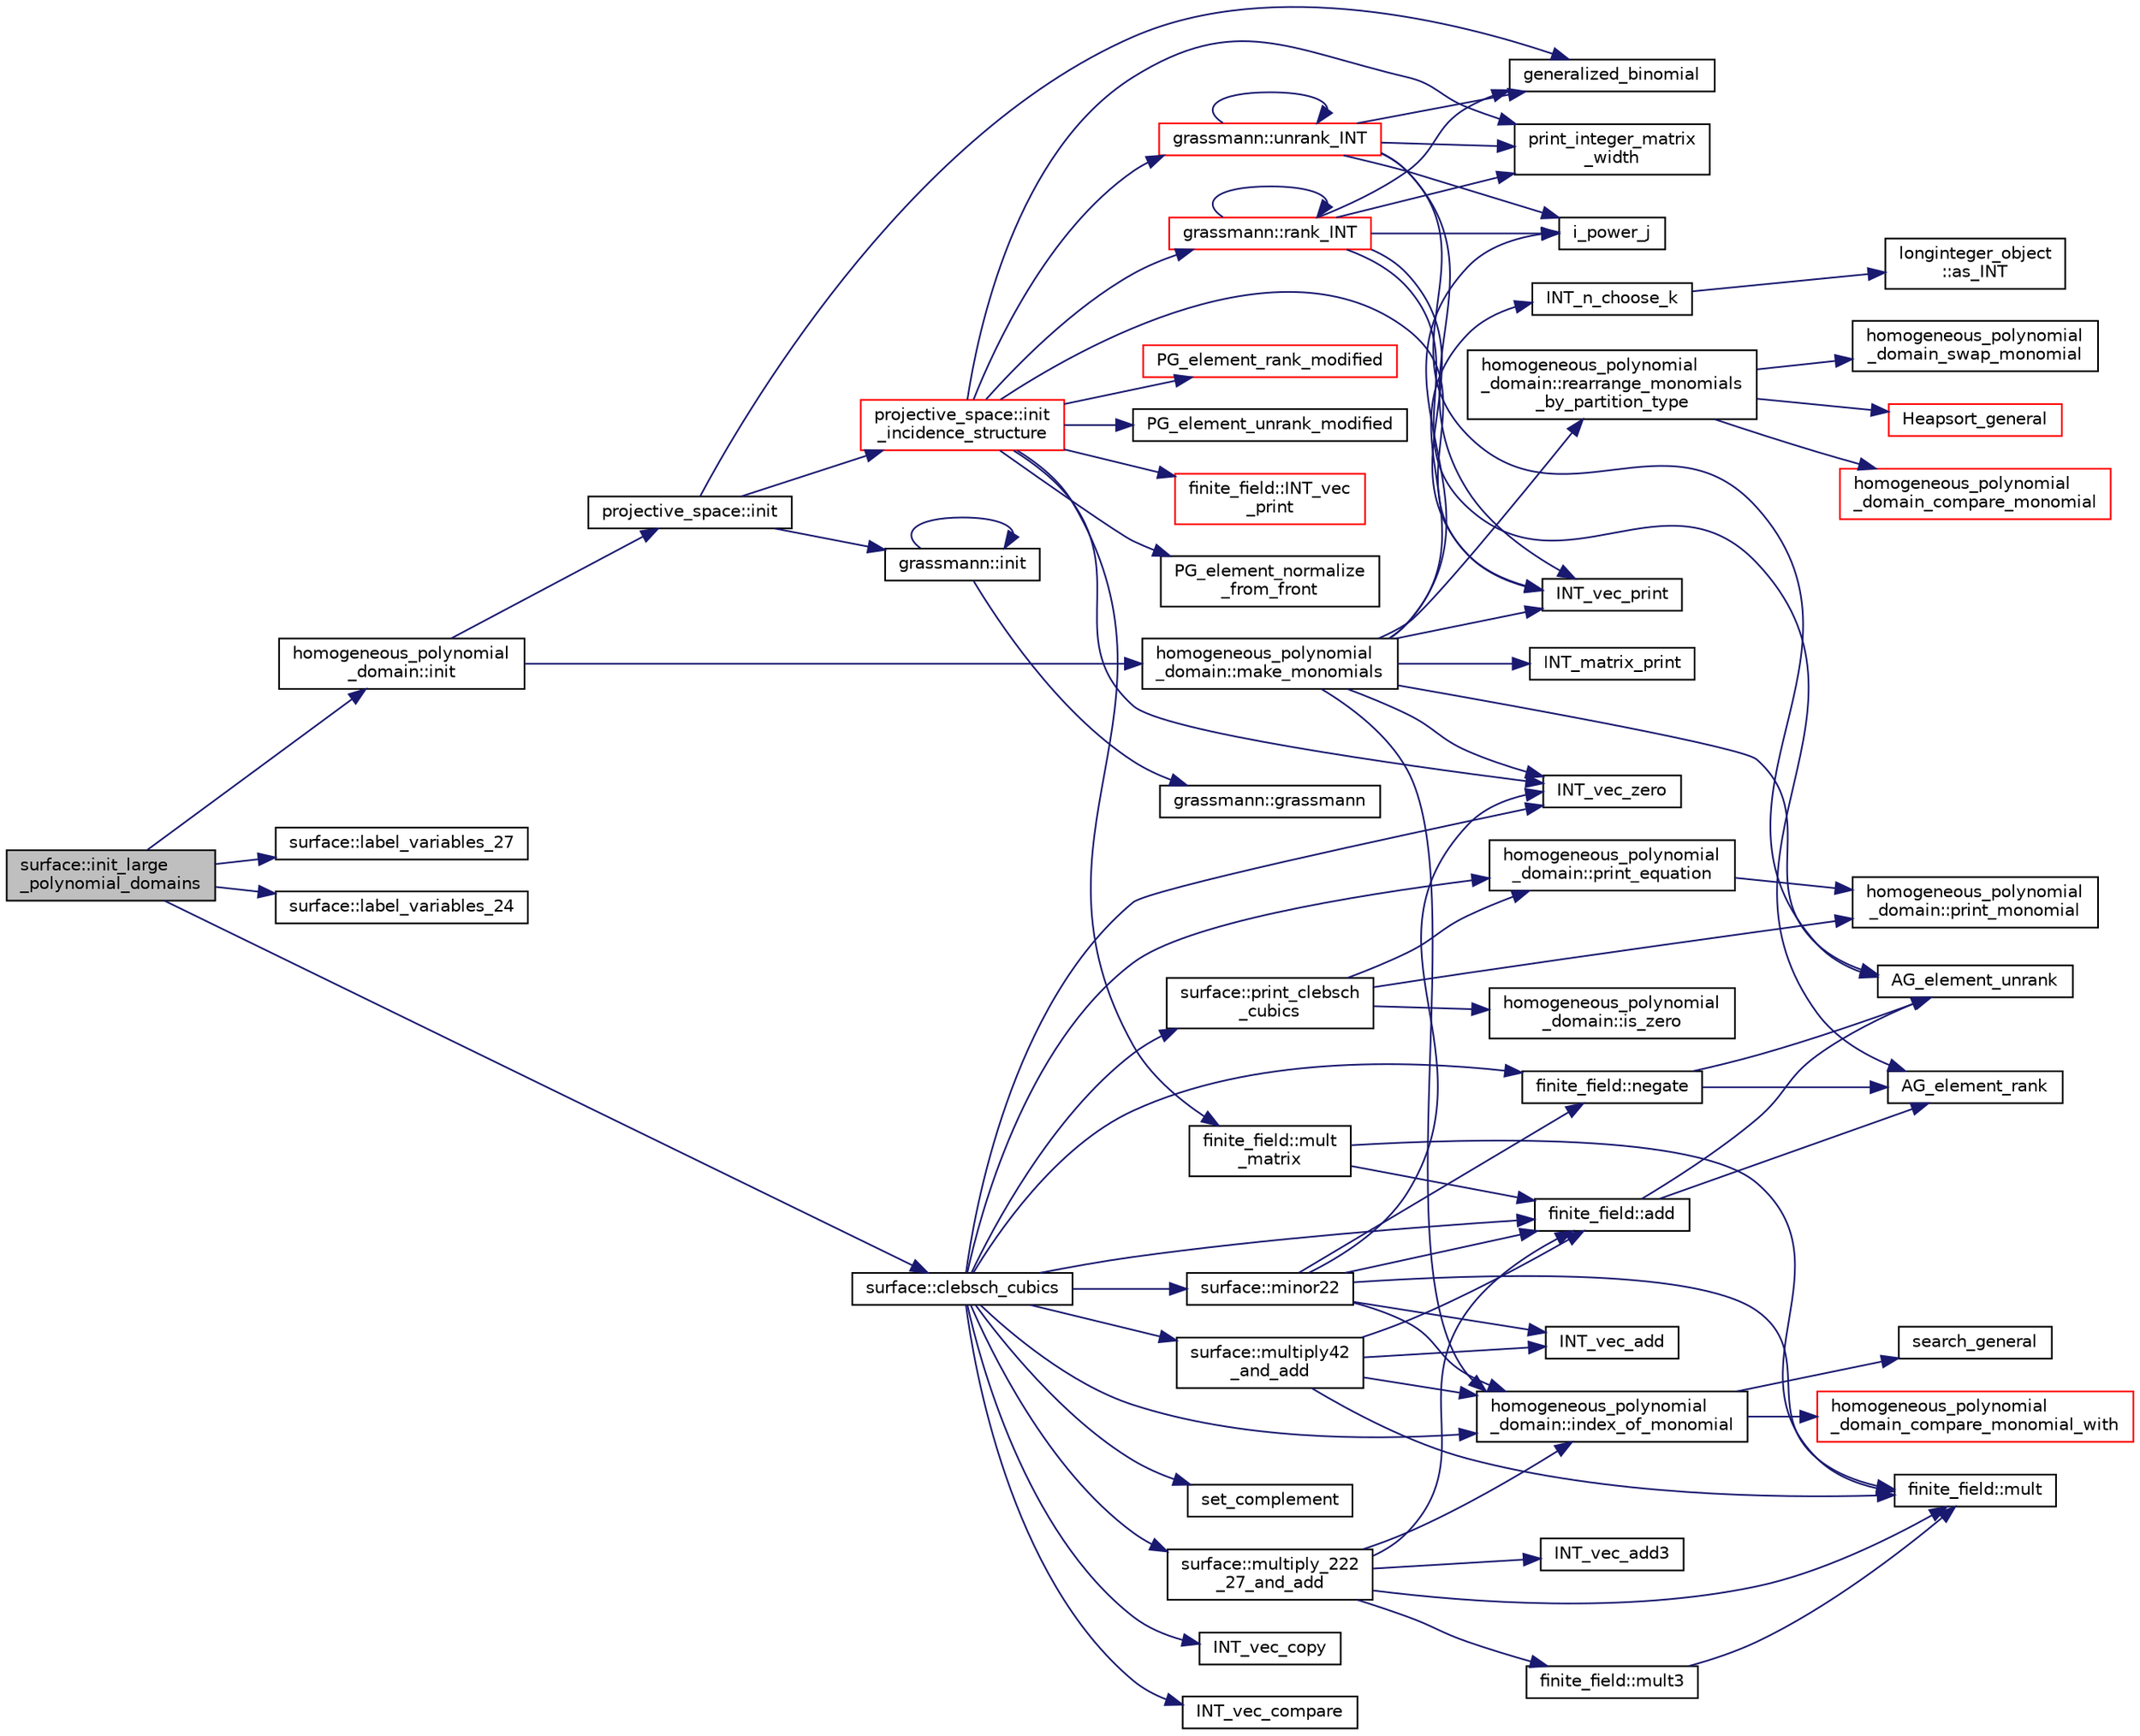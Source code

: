 digraph "surface::init_large_polynomial_domains"
{
  edge [fontname="Helvetica",fontsize="10",labelfontname="Helvetica",labelfontsize="10"];
  node [fontname="Helvetica",fontsize="10",shape=record];
  rankdir="LR";
  Node2950 [label="surface::init_large\l_polynomial_domains",height=0.2,width=0.4,color="black", fillcolor="grey75", style="filled", fontcolor="black"];
  Node2950 -> Node2951 [color="midnightblue",fontsize="10",style="solid",fontname="Helvetica"];
  Node2951 [label="homogeneous_polynomial\l_domain::init",height=0.2,width=0.4,color="black", fillcolor="white", style="filled",URL="$d2/da7/classhomogeneous__polynomial__domain.html#ad7d4e08b895afb895147322732228d3a"];
  Node2951 -> Node2952 [color="midnightblue",fontsize="10",style="solid",fontname="Helvetica"];
  Node2952 [label="homogeneous_polynomial\l_domain::make_monomials",height=0.2,width=0.4,color="black", fillcolor="white", style="filled",URL="$d2/da7/classhomogeneous__polynomial__domain.html#a467ad10c570859dbcf637a43993ceb57"];
  Node2952 -> Node2953 [color="midnightblue",fontsize="10",style="solid",fontname="Helvetica"];
  Node2953 [label="INT_n_choose_k",height=0.2,width=0.4,color="black", fillcolor="white", style="filled",URL="$d2/d7c/combinatorics_8_c.html#aa74adc702e59feadb839f44c0aaec8f6"];
  Node2953 -> Node2954 [color="midnightblue",fontsize="10",style="solid",fontname="Helvetica"];
  Node2954 [label="longinteger_object\l::as_INT",height=0.2,width=0.4,color="black", fillcolor="white", style="filled",URL="$dd/d7e/classlonginteger__object.html#afb992d4679a6741acc63c8bcba27971e"];
  Node2952 -> Node2955 [color="midnightblue",fontsize="10",style="solid",fontname="Helvetica"];
  Node2955 [label="INT_matrix_print",height=0.2,width=0.4,color="black", fillcolor="white", style="filled",URL="$d5/db4/io__and__os_8h.html#afd4180a24bef3a2b584668a4eaf607ff"];
  Node2952 -> Node2956 [color="midnightblue",fontsize="10",style="solid",fontname="Helvetica"];
  Node2956 [label="homogeneous_polynomial\l_domain::rearrange_monomials\l_by_partition_type",height=0.2,width=0.4,color="black", fillcolor="white", style="filled",URL="$d2/da7/classhomogeneous__polynomial__domain.html#af774250d5c1bd555c0ea55f2aaafad10"];
  Node2956 -> Node2957 [color="midnightblue",fontsize="10",style="solid",fontname="Helvetica"];
  Node2957 [label="Heapsort_general",height=0.2,width=0.4,color="red", fillcolor="white", style="filled",URL="$d5/de2/foundations_2data__structures_2data__structures_8h.html#a7a9b4c4e2d2a08682f8c28beecc28ad0"];
  Node2956 -> Node2963 [color="midnightblue",fontsize="10",style="solid",fontname="Helvetica"];
  Node2963 [label="homogeneous_polynomial\l_domain_compare_monomial",height=0.2,width=0.4,color="red", fillcolor="white", style="filled",URL="$dd/db5/homogeneous__polynomial__domain_8_c.html#aeeedb1f60479ef2d28468b061b654113"];
  Node2956 -> Node2992 [color="midnightblue",fontsize="10",style="solid",fontname="Helvetica"];
  Node2992 [label="homogeneous_polynomial\l_domain_swap_monomial",height=0.2,width=0.4,color="black", fillcolor="white", style="filled",URL="$dd/db5/homogeneous__polynomial__domain_8_c.html#a00f821ce38623272d3af11a66c3b6f34"];
  Node2952 -> Node2962 [color="midnightblue",fontsize="10",style="solid",fontname="Helvetica"];
  Node2962 [label="INT_vec_print",height=0.2,width=0.4,color="black", fillcolor="white", style="filled",URL="$df/dbf/sajeeb_8_c.html#a79a5901af0b47dd0d694109543c027fe"];
  Node2952 -> Node2993 [color="midnightblue",fontsize="10",style="solid",fontname="Helvetica"];
  Node2993 [label="i_power_j",height=0.2,width=0.4,color="black", fillcolor="white", style="filled",URL="$de/dc5/algebra__and__number__theory_8h.html#a39b321523e8957d701618bb5cac542b5"];
  Node2952 -> Node2994 [color="midnightblue",fontsize="10",style="solid",fontname="Helvetica"];
  Node2994 [label="AG_element_unrank",height=0.2,width=0.4,color="black", fillcolor="white", style="filled",URL="$d4/d67/geometry_8h.html#a4a33b86c87b2879b97cfa1327abe2885"];
  Node2952 -> Node2965 [color="midnightblue",fontsize="10",style="solid",fontname="Helvetica"];
  Node2965 [label="INT_vec_zero",height=0.2,width=0.4,color="black", fillcolor="white", style="filled",URL="$df/dbf/sajeeb_8_c.html#aa8c9c7977203577026080f546fe4980f"];
  Node2952 -> Node2995 [color="midnightblue",fontsize="10",style="solid",fontname="Helvetica"];
  Node2995 [label="homogeneous_polynomial\l_domain::index_of_monomial",height=0.2,width=0.4,color="black", fillcolor="white", style="filled",URL="$d2/da7/classhomogeneous__polynomial__domain.html#a3fad3fb2b940014fcfece1cebfbfa3ae"];
  Node2995 -> Node2996 [color="midnightblue",fontsize="10",style="solid",fontname="Helvetica"];
  Node2996 [label="search_general",height=0.2,width=0.4,color="black", fillcolor="white", style="filled",URL="$d5/de2/foundations_2data__structures_2data__structures_8h.html#a9377e1012d2575d9cb22787cecf71eec"];
  Node2995 -> Node2997 [color="midnightblue",fontsize="10",style="solid",fontname="Helvetica"];
  Node2997 [label="homogeneous_polynomial\l_domain_compare_monomial_with",height=0.2,width=0.4,color="red", fillcolor="white", style="filled",URL="$dd/db5/homogeneous__polynomial__domain_8_c.html#a0a0f8d40815145e0aceceabebad8d63d"];
  Node2951 -> Node2998 [color="midnightblue",fontsize="10",style="solid",fontname="Helvetica"];
  Node2998 [label="projective_space::init",height=0.2,width=0.4,color="black", fillcolor="white", style="filled",URL="$d2/d17/classprojective__space.html#a8a1efa40df92744519365f82e4740dab"];
  Node2998 -> Node2999 [color="midnightblue",fontsize="10",style="solid",fontname="Helvetica"];
  Node2999 [label="grassmann::init",height=0.2,width=0.4,color="black", fillcolor="white", style="filled",URL="$df/d02/classgrassmann.html#a2e8cf7b9f203254493d7c2607c17d498"];
  Node2999 -> Node3000 [color="midnightblue",fontsize="10",style="solid",fontname="Helvetica"];
  Node3000 [label="grassmann::grassmann",height=0.2,width=0.4,color="black", fillcolor="white", style="filled",URL="$df/d02/classgrassmann.html#a252a85d3b74eb4fbd5771f4152a5f272"];
  Node2999 -> Node2999 [color="midnightblue",fontsize="10",style="solid",fontname="Helvetica"];
  Node2998 -> Node3001 [color="midnightblue",fontsize="10",style="solid",fontname="Helvetica"];
  Node3001 [label="generalized_binomial",height=0.2,width=0.4,color="black", fillcolor="white", style="filled",URL="$d2/d7c/combinatorics_8_c.html#a24762dc22e45175d18ec1ec1d2556ae8"];
  Node2998 -> Node3002 [color="midnightblue",fontsize="10",style="solid",fontname="Helvetica"];
  Node3002 [label="projective_space::init\l_incidence_structure",height=0.2,width=0.4,color="red", fillcolor="white", style="filled",URL="$d2/d17/classprojective__space.html#a1e59490325e045cc52674a3706780aed"];
  Node3002 -> Node2965 [color="midnightblue",fontsize="10",style="solid",fontname="Helvetica"];
  Node3002 -> Node3003 [color="midnightblue",fontsize="10",style="solid",fontname="Helvetica"];
  Node3003 [label="PG_element_unrank_modified",height=0.2,width=0.4,color="black", fillcolor="white", style="filled",URL="$d4/d67/geometry_8h.html#a83ae9b605d496f6a90345303f6efae64"];
  Node3002 -> Node2962 [color="midnightblue",fontsize="10",style="solid",fontname="Helvetica"];
  Node3002 -> Node3004 [color="midnightblue",fontsize="10",style="solid",fontname="Helvetica"];
  Node3004 [label="finite_field::INT_vec\l_print",height=0.2,width=0.4,color="red", fillcolor="white", style="filled",URL="$df/d5a/classfinite__field.html#a9c33a61dedc197e37b014b6f8dc07f06"];
  Node3002 -> Node3008 [color="midnightblue",fontsize="10",style="solid",fontname="Helvetica"];
  Node3008 [label="PG_element_normalize\l_from_front",height=0.2,width=0.4,color="black", fillcolor="white", style="filled",URL="$d4/d67/geometry_8h.html#af675caf5f9975573455c8d93cb56bf95"];
  Node3002 -> Node3009 [color="midnightblue",fontsize="10",style="solid",fontname="Helvetica"];
  Node3009 [label="grassmann::unrank_INT",height=0.2,width=0.4,color="red", fillcolor="white", style="filled",URL="$df/d02/classgrassmann.html#a32079405b95a6da2ba1420567d762d64"];
  Node3009 -> Node3001 [color="midnightblue",fontsize="10",style="solid",fontname="Helvetica"];
  Node3009 -> Node2993 [color="midnightblue",fontsize="10",style="solid",fontname="Helvetica"];
  Node3009 -> Node2994 [color="midnightblue",fontsize="10",style="solid",fontname="Helvetica"];
  Node3009 -> Node2962 [color="midnightblue",fontsize="10",style="solid",fontname="Helvetica"];
  Node3009 -> Node3009 [color="midnightblue",fontsize="10",style="solid",fontname="Helvetica"];
  Node3009 -> Node3011 [color="midnightblue",fontsize="10",style="solid",fontname="Helvetica"];
  Node3011 [label="print_integer_matrix\l_width",height=0.2,width=0.4,color="black", fillcolor="white", style="filled",URL="$d5/db4/io__and__os_8h.html#aa78f3e73fc2179251bd15adbcc31573f"];
  Node3002 -> Node3011 [color="midnightblue",fontsize="10",style="solid",fontname="Helvetica"];
  Node3002 -> Node3012 [color="midnightblue",fontsize="10",style="solid",fontname="Helvetica"];
  Node3012 [label="grassmann::rank_INT",height=0.2,width=0.4,color="red", fillcolor="white", style="filled",URL="$df/d02/classgrassmann.html#a1fa95ce7ecebd48b04c7a0dc75491184"];
  Node3012 -> Node3011 [color="midnightblue",fontsize="10",style="solid",fontname="Helvetica"];
  Node3012 -> Node2962 [color="midnightblue",fontsize="10",style="solid",fontname="Helvetica"];
  Node3012 -> Node2993 [color="midnightblue",fontsize="10",style="solid",fontname="Helvetica"];
  Node3012 -> Node3001 [color="midnightblue",fontsize="10",style="solid",fontname="Helvetica"];
  Node3012 -> Node3012 [color="midnightblue",fontsize="10",style="solid",fontname="Helvetica"];
  Node3012 -> Node3014 [color="midnightblue",fontsize="10",style="solid",fontname="Helvetica"];
  Node3014 [label="AG_element_rank",height=0.2,width=0.4,color="black", fillcolor="white", style="filled",URL="$d4/d67/geometry_8h.html#ab2ac908d07dd8038fd996e26bdc75c17"];
  Node3002 -> Node3015 [color="midnightblue",fontsize="10",style="solid",fontname="Helvetica"];
  Node3015 [label="finite_field::mult\l_matrix",height=0.2,width=0.4,color="black", fillcolor="white", style="filled",URL="$df/d5a/classfinite__field.html#a48517f15dfd7b21c37e0975855f1ada2"];
  Node3015 -> Node3016 [color="midnightblue",fontsize="10",style="solid",fontname="Helvetica"];
  Node3016 [label="finite_field::add",height=0.2,width=0.4,color="black", fillcolor="white", style="filled",URL="$df/d5a/classfinite__field.html#a8f12328a27500f3c7be0c849ebbc9d14"];
  Node3016 -> Node2994 [color="midnightblue",fontsize="10",style="solid",fontname="Helvetica"];
  Node3016 -> Node3014 [color="midnightblue",fontsize="10",style="solid",fontname="Helvetica"];
  Node3015 -> Node3017 [color="midnightblue",fontsize="10",style="solid",fontname="Helvetica"];
  Node3017 [label="finite_field::mult",height=0.2,width=0.4,color="black", fillcolor="white", style="filled",URL="$df/d5a/classfinite__field.html#a24fb5917aa6d4d656fd855b7f44a13b0"];
  Node3002 -> Node3018 [color="midnightblue",fontsize="10",style="solid",fontname="Helvetica"];
  Node3018 [label="PG_element_rank_modified",height=0.2,width=0.4,color="red", fillcolor="white", style="filled",URL="$d4/d67/geometry_8h.html#a9cd1a8bf5b88a038e33862f6c2c3dd36"];
  Node2950 -> Node3028 [color="midnightblue",fontsize="10",style="solid",fontname="Helvetica"];
  Node3028 [label="surface::label_variables_27",height=0.2,width=0.4,color="black", fillcolor="white", style="filled",URL="$d5/d88/classsurface.html#a060c114ceb886a5218fc1bb3ff39aeda"];
  Node2950 -> Node3029 [color="midnightblue",fontsize="10",style="solid",fontname="Helvetica"];
  Node3029 [label="surface::label_variables_24",height=0.2,width=0.4,color="black", fillcolor="white", style="filled",URL="$d5/d88/classsurface.html#ac29ccad78752c1f010b5991b5f4c5209"];
  Node2950 -> Node3030 [color="midnightblue",fontsize="10",style="solid",fontname="Helvetica"];
  Node3030 [label="surface::clebsch_cubics",height=0.2,width=0.4,color="black", fillcolor="white", style="filled",URL="$d5/d88/classsurface.html#aac49a34b771fffc48f3650861c3684ab"];
  Node3030 -> Node2965 [color="midnightblue",fontsize="10",style="solid",fontname="Helvetica"];
  Node3030 -> Node2995 [color="midnightblue",fontsize="10",style="solid",fontname="Helvetica"];
  Node3030 -> Node3031 [color="midnightblue",fontsize="10",style="solid",fontname="Helvetica"];
  Node3031 [label="homogeneous_polynomial\l_domain::print_equation",height=0.2,width=0.4,color="black", fillcolor="white", style="filled",URL="$d2/da7/classhomogeneous__polynomial__domain.html#a39fe7da58a442801d7c8be1121a57bfe"];
  Node3031 -> Node3032 [color="midnightblue",fontsize="10",style="solid",fontname="Helvetica"];
  Node3032 [label="homogeneous_polynomial\l_domain::print_monomial",height=0.2,width=0.4,color="black", fillcolor="white", style="filled",URL="$d2/da7/classhomogeneous__polynomial__domain.html#aba45b13898b259a147e45bf92a622fd8"];
  Node3030 -> Node3033 [color="midnightblue",fontsize="10",style="solid",fontname="Helvetica"];
  Node3033 [label="finite_field::negate",height=0.2,width=0.4,color="black", fillcolor="white", style="filled",URL="$df/d5a/classfinite__field.html#aa9d798298f25d4a9262b5bc5f1733e31"];
  Node3033 -> Node2994 [color="midnightblue",fontsize="10",style="solid",fontname="Helvetica"];
  Node3033 -> Node3014 [color="midnightblue",fontsize="10",style="solid",fontname="Helvetica"];
  Node3030 -> Node3034 [color="midnightblue",fontsize="10",style="solid",fontname="Helvetica"];
  Node3034 [label="surface::multiply_222\l_27_and_add",height=0.2,width=0.4,color="black", fillcolor="white", style="filled",URL="$d5/d88/classsurface.html#ae55d550aa63616f48c1b6348ae0fdfab"];
  Node3034 -> Node3035 [color="midnightblue",fontsize="10",style="solid",fontname="Helvetica"];
  Node3035 [label="finite_field::mult3",height=0.2,width=0.4,color="black", fillcolor="white", style="filled",URL="$df/d5a/classfinite__field.html#a8075bbc643e9198c0a8f1d1eaa2faee3"];
  Node3035 -> Node3017 [color="midnightblue",fontsize="10",style="solid",fontname="Helvetica"];
  Node3034 -> Node3036 [color="midnightblue",fontsize="10",style="solid",fontname="Helvetica"];
  Node3036 [label="INT_vec_add3",height=0.2,width=0.4,color="black", fillcolor="white", style="filled",URL="$d5/db4/io__and__os_8h.html#a5fb9f390a6d5ff2af38251ee134f12cf"];
  Node3034 -> Node2995 [color="midnightblue",fontsize="10",style="solid",fontname="Helvetica"];
  Node3034 -> Node3017 [color="midnightblue",fontsize="10",style="solid",fontname="Helvetica"];
  Node3034 -> Node3016 [color="midnightblue",fontsize="10",style="solid",fontname="Helvetica"];
  Node3030 -> Node3037 [color="midnightblue",fontsize="10",style="solid",fontname="Helvetica"];
  Node3037 [label="set_complement",height=0.2,width=0.4,color="black", fillcolor="white", style="filled",URL="$d2/d7c/combinatorics_8_c.html#ab7dc77f73fc69bb15dbec52aba503c3b"];
  Node3030 -> Node3038 [color="midnightblue",fontsize="10",style="solid",fontname="Helvetica"];
  Node3038 [label="surface::minor22",height=0.2,width=0.4,color="black", fillcolor="white", style="filled",URL="$d5/d88/classsurface.html#a92bcacad9efa59d8a6afc68d5b3312f9"];
  Node3038 -> Node2965 [color="midnightblue",fontsize="10",style="solid",fontname="Helvetica"];
  Node3038 -> Node3017 [color="midnightblue",fontsize="10",style="solid",fontname="Helvetica"];
  Node3038 -> Node3039 [color="midnightblue",fontsize="10",style="solid",fontname="Helvetica"];
  Node3039 [label="INT_vec_add",height=0.2,width=0.4,color="black", fillcolor="white", style="filled",URL="$d5/db4/io__and__os_8h.html#abdc7f1105bbaef14bcbf1b5095f687c9"];
  Node3038 -> Node2995 [color="midnightblue",fontsize="10",style="solid",fontname="Helvetica"];
  Node3038 -> Node3016 [color="midnightblue",fontsize="10",style="solid",fontname="Helvetica"];
  Node3038 -> Node3033 [color="midnightblue",fontsize="10",style="solid",fontname="Helvetica"];
  Node3030 -> Node3040 [color="midnightblue",fontsize="10",style="solid",fontname="Helvetica"];
  Node3040 [label="surface::multiply42\l_and_add",height=0.2,width=0.4,color="black", fillcolor="white", style="filled",URL="$d5/d88/classsurface.html#a3556917614250f9150bdf69f525a18d2"];
  Node3040 -> Node3017 [color="midnightblue",fontsize="10",style="solid",fontname="Helvetica"];
  Node3040 -> Node3039 [color="midnightblue",fontsize="10",style="solid",fontname="Helvetica"];
  Node3040 -> Node2995 [color="midnightblue",fontsize="10",style="solid",fontname="Helvetica"];
  Node3040 -> Node3016 [color="midnightblue",fontsize="10",style="solid",fontname="Helvetica"];
  Node3030 -> Node3024 [color="midnightblue",fontsize="10",style="solid",fontname="Helvetica"];
  Node3024 [label="INT_vec_copy",height=0.2,width=0.4,color="black", fillcolor="white", style="filled",URL="$df/dbf/sajeeb_8_c.html#ac2d875e27e009af6ec04d17254d11075"];
  Node3030 -> Node2961 [color="midnightblue",fontsize="10",style="solid",fontname="Helvetica"];
  Node2961 [label="INT_vec_compare",height=0.2,width=0.4,color="black", fillcolor="white", style="filled",URL="$d5/de2/foundations_2data__structures_2data__structures_8h.html#ac1a17fca23fb4a338aef8547a4c2fded"];
  Node3030 -> Node3016 [color="midnightblue",fontsize="10",style="solid",fontname="Helvetica"];
  Node3030 -> Node3041 [color="midnightblue",fontsize="10",style="solid",fontname="Helvetica"];
  Node3041 [label="surface::print_clebsch\l_cubics",height=0.2,width=0.4,color="black", fillcolor="white", style="filled",URL="$d5/d88/classsurface.html#a57b6dbcb5c8827ce0e745824c0cc6511"];
  Node3041 -> Node3042 [color="midnightblue",fontsize="10",style="solid",fontname="Helvetica"];
  Node3042 [label="homogeneous_polynomial\l_domain::is_zero",height=0.2,width=0.4,color="black", fillcolor="white", style="filled",URL="$d2/da7/classhomogeneous__polynomial__domain.html#a48399203c734feffa753041881d4e68b"];
  Node3041 -> Node3032 [color="midnightblue",fontsize="10",style="solid",fontname="Helvetica"];
  Node3041 -> Node3031 [color="midnightblue",fontsize="10",style="solid",fontname="Helvetica"];
}
